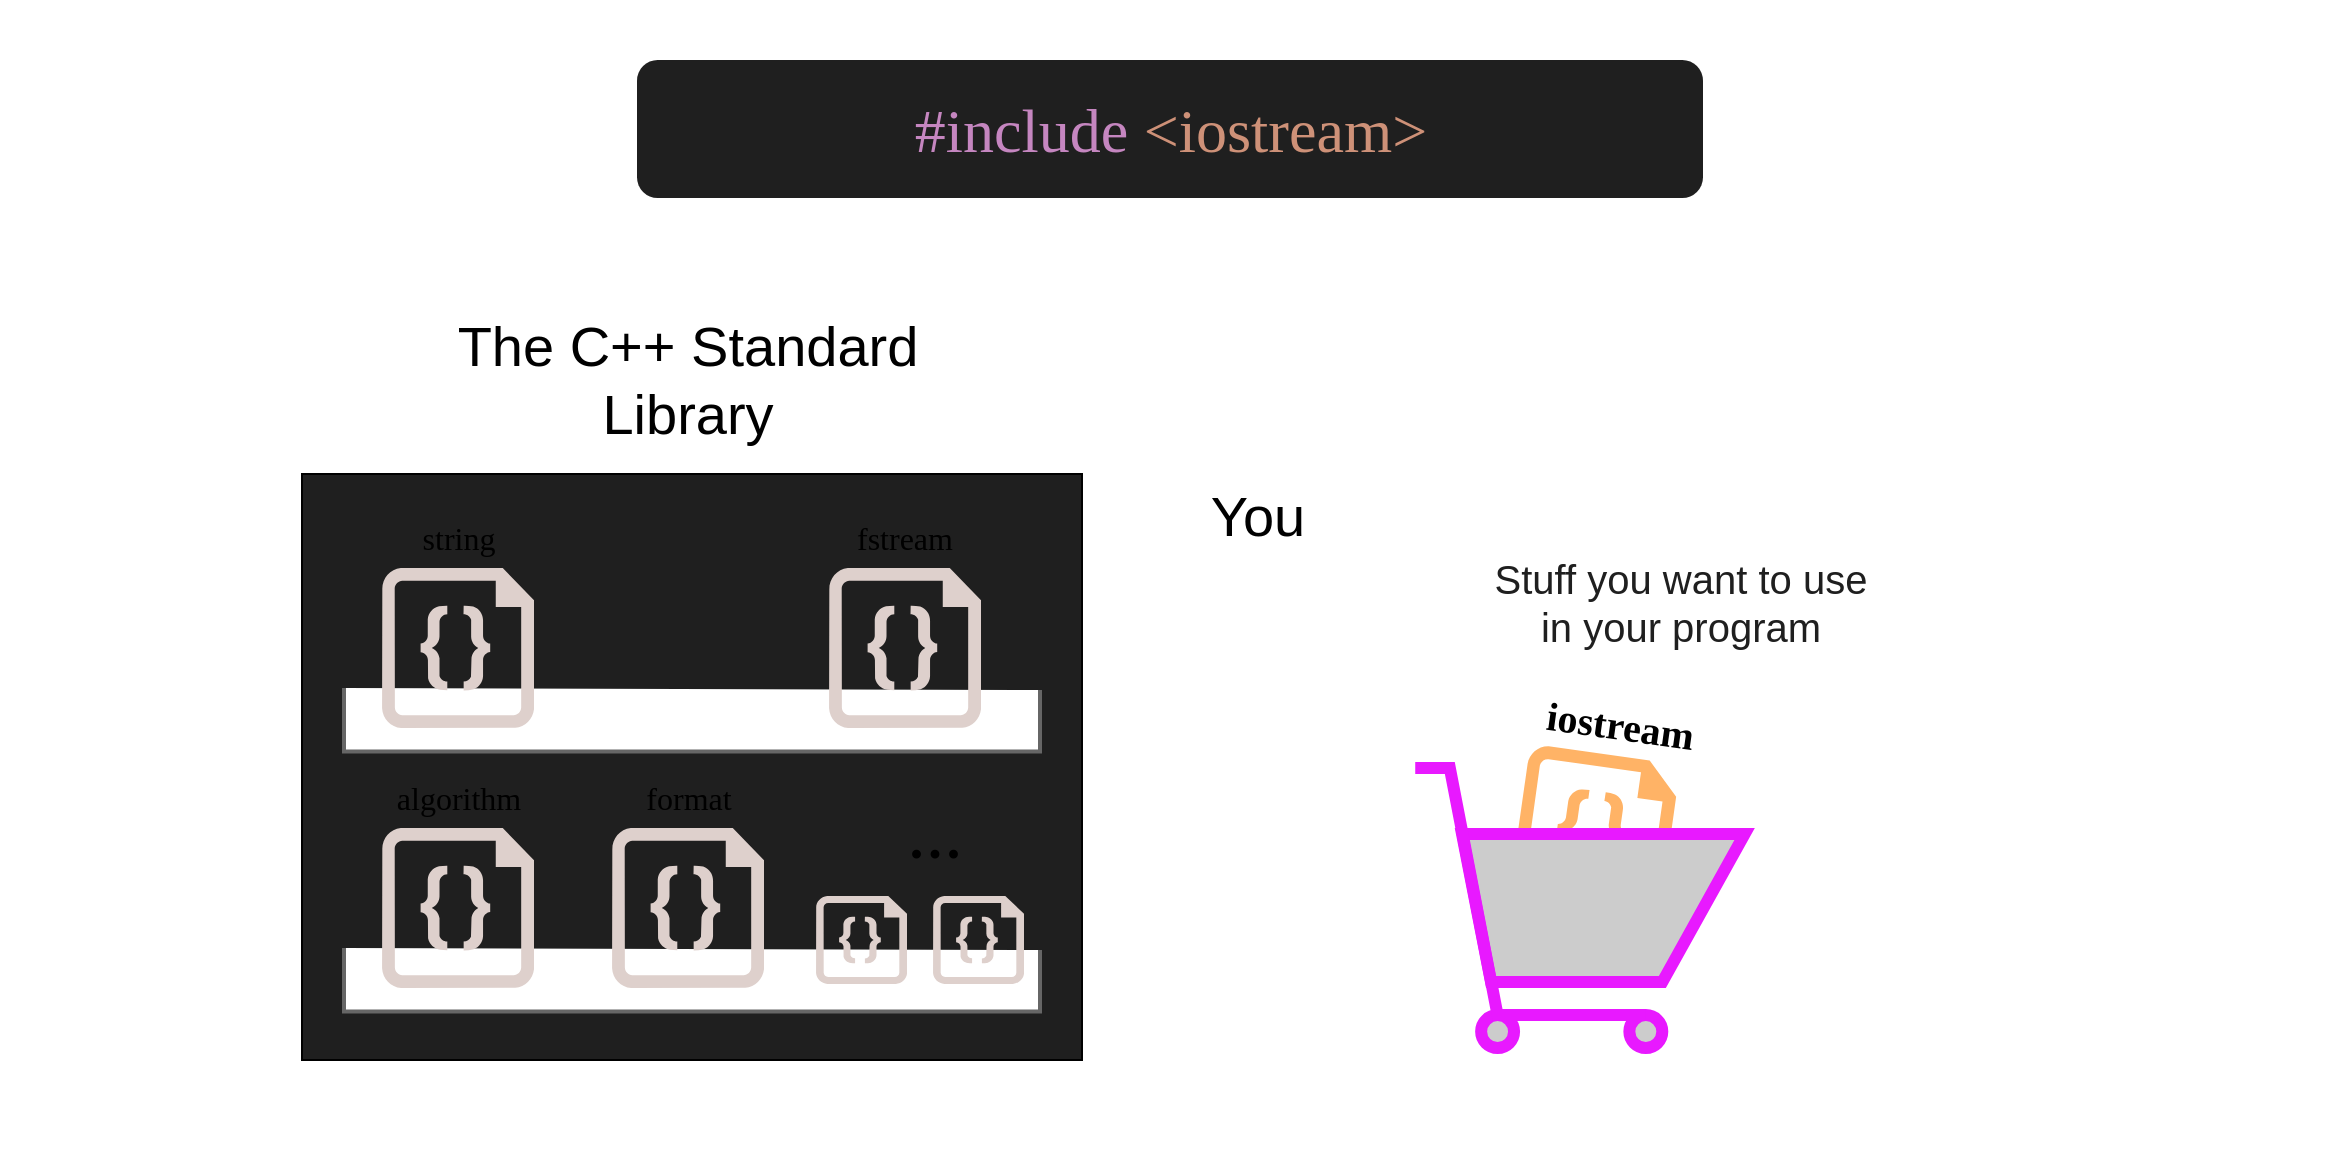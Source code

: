 <mxfile version="20.3.0" type="device"><diagram id="WqgzqXdBKVc6OlV-GUGM" name="Page-1"><mxGraphModel dx="2907" dy="1003" grid="1" gridSize="10" guides="1" tooltips="1" connect="1" arrows="1" fold="1" page="1" pageScale="1" pageWidth="1200" pageHeight="1920" math="0" shadow="0"><root><mxCell id="0"/><mxCell id="1" parent="0"/><mxCell id="JqNsc1bMsw1sYfa4P0jk-39" value="" style="rounded=0;whiteSpace=wrap;html=1;labelBackgroundColor=none;strokeColor=none;strokeWidth=4;fontFamily=Jetbrains Mono;fontSize=31;fontColor=#000000;fillColor=default;" vertex="1" parent="1"><mxGeometry x="-10" y="120" width="1170" height="580" as="geometry"/></mxCell><mxCell id="JqNsc1bMsw1sYfa4P0jk-11" value="" style="rounded=0;whiteSpace=wrap;html=1;fillColor=#1F1F1F;" vertex="1" parent="1"><mxGeometry x="141" y="357" width="390" height="293" as="geometry"/></mxCell><mxCell id="JqNsc1bMsw1sYfa4P0jk-5" value="" style="strokeColor=#666666;html=1;labelPosition=right;align=left;spacingLeft=15;shadow=0;dashed=0;outlineConnect=0;shape=mxgraph.rackGeneral.shelf;container=1;collapsible=0" vertex="1" parent="1"><mxGeometry x="161" y="464" width="350" height="32.81" as="geometry"/></mxCell><mxCell id="JqNsc1bMsw1sYfa4P0jk-7" value="" style="strokeColor=#666666;html=1;labelPosition=right;align=left;spacingLeft=15;shadow=0;dashed=0;outlineConnect=0;shape=mxgraph.rackGeneral.shelf;container=1;collapsible=0" vertex="1" parent="1"><mxGeometry x="161" y="594" width="350" height="32.81" as="geometry"/></mxCell><mxCell id="JqNsc1bMsw1sYfa4P0jk-15" value="" style="verticalLabelPosition=bottom;html=1;verticalAlign=top;align=center;strokeColor=none;fillColor=#FFB366;shape=mxgraph.azure.code_file;pointerEvents=1;rotation=8;" vertex="1" parent="1"><mxGeometry x="749.12" y="496.75" width="76" height="80" as="geometry"/></mxCell><mxCell id="JqNsc1bMsw1sYfa4P0jk-16" value="iostream" style="text;html=1;strokeColor=none;fillColor=none;align=center;verticalAlign=middle;whiteSpace=wrap;rounded=0;fontFamily=Jetbrains Mono;fontStyle=1;fontSize=20;rotation=8;" vertex="1" parent="1"><mxGeometry x="749.12" y="466.75" width="103" height="30" as="geometry"/></mxCell><mxCell id="JqNsc1bMsw1sYfa4P0jk-17" value="" style="verticalLabelPosition=bottom;html=1;verticalAlign=top;align=center;strokeColor=none;fillColor=#DED0CC;shape=mxgraph.azure.code_file;pointerEvents=1;" vertex="1" parent="1"><mxGeometry x="181" y="404" width="76" height="80" as="geometry"/></mxCell><mxCell id="JqNsc1bMsw1sYfa4P0jk-20" value="" style="verticalLabelPosition=bottom;html=1;verticalAlign=top;align=center;strokeColor=none;fillColor=#DED0CC;shape=mxgraph.azure.code_file;pointerEvents=1;" vertex="1" parent="1"><mxGeometry x="404.5" y="404" width="76" height="80" as="geometry"/></mxCell><mxCell id="JqNsc1bMsw1sYfa4P0jk-21" value="fstream" style="text;html=1;strokeColor=none;fillColor=none;align=center;verticalAlign=middle;whiteSpace=wrap;rounded=0;fontFamily=Jetbrains Mono;fontStyle=0;fontSize=16;" vertex="1" parent="1"><mxGeometry x="391" y="374" width="103" height="30" as="geometry"/></mxCell><mxCell id="JqNsc1bMsw1sYfa4P0jk-22" value="" style="verticalLabelPosition=bottom;html=1;verticalAlign=top;align=center;strokeColor=none;fillColor=#DED0CC;shape=mxgraph.azure.code_file;pointerEvents=1;" vertex="1" parent="1"><mxGeometry x="181" y="534" width="76" height="80" as="geometry"/></mxCell><mxCell id="JqNsc1bMsw1sYfa4P0jk-23" value="algorithm" style="text;html=1;strokeColor=none;fillColor=none;align=center;verticalAlign=middle;whiteSpace=wrap;rounded=0;fontFamily=Jetbrains Mono;fontStyle=0;fontSize=16;" vertex="1" parent="1"><mxGeometry x="167.5" y="504" width="103" height="30" as="geometry"/></mxCell><mxCell id="JqNsc1bMsw1sYfa4P0jk-24" value="" style="verticalLabelPosition=bottom;html=1;verticalAlign=top;align=center;strokeColor=none;fillColor=#DED0CC;shape=mxgraph.azure.code_file;pointerEvents=1;" vertex="1" parent="1"><mxGeometry x="296" y="534" width="76" height="80" as="geometry"/></mxCell><mxCell id="JqNsc1bMsw1sYfa4P0jk-26" value="format" style="text;html=1;strokeColor=none;fillColor=none;align=center;verticalAlign=middle;whiteSpace=wrap;rounded=0;fontFamily=Jetbrains Mono;fontStyle=0;fontSize=16;" vertex="1" parent="1"><mxGeometry x="282.5" y="504" width="103" height="30" as="geometry"/></mxCell><mxCell id="JqNsc1bMsw1sYfa4P0jk-27" value="" style="verticalLabelPosition=bottom;html=1;verticalAlign=top;align=center;strokeColor=none;fillColor=#DED0CC;shape=mxgraph.azure.code_file;pointerEvents=1;" vertex="1" parent="1"><mxGeometry x="398" y="568" width="45.5" height="44" as="geometry"/></mxCell><mxCell id="JqNsc1bMsw1sYfa4P0jk-30" value="..." style="text;html=1;strokeColor=none;fillColor=none;align=center;verticalAlign=middle;whiteSpace=wrap;rounded=0;fontFamily=Jetbrains Mono;fontSize=37;" vertex="1" parent="1"><mxGeometry x="420.88" y="520" width="73.12" height="34" as="geometry"/></mxCell><mxCell id="JqNsc1bMsw1sYfa4P0jk-31" value="The C++ Standard Library" style="text;html=1;strokeColor=none;fillColor=none;align=center;verticalAlign=middle;whiteSpace=wrap;rounded=0;fontFamily=Helvetica;fontStyle=0;fontSize=28;" vertex="1" parent="1"><mxGeometry x="204" y="280" width="260" height="60" as="geometry"/></mxCell><mxCell id="JqNsc1bMsw1sYfa4P0jk-2" value="" style="shape=umlActor;verticalLabelPosition=bottom;verticalAlign=top;html=1;outlineConnect=0;strokeWidth=4;strokeColor=#FFFFFF;fillColor=none;" vertex="1" parent="1"><mxGeometry x="560" y="413.5" width="118.25" height="236.5" as="geometry"/></mxCell><mxCell id="JqNsc1bMsw1sYfa4P0jk-32" value="" style="html=1;verticalLabelPosition=bottom;align=center;labelBackgroundColor=#ffffff;verticalAlign=top;strokeWidth=6;strokeColor=#E819FF;shadow=0;dashed=0;shape=mxgraph.ios7.icons.shopping_cart;fontFamily=Helvetica;fontSize=28;fillColor=#CCCCCC;direction=east;flipV=0;flipH=0;" vertex="1" parent="1"><mxGeometry x="697.62" y="504" width="164.71" height="140" as="geometry"/></mxCell><mxCell id="JqNsc1bMsw1sYfa4P0jk-35" value="Stuff you want to use in your program" style="text;html=1;strokeColor=none;fillColor=#FFFFFF;align=center;verticalAlign=middle;whiteSpace=wrap;rounded=1;strokeWidth=4;fontFamily=Helvetica;fontSize=20;fontColor=#1F1F1F;" vertex="1" parent="1"><mxGeometry x="730" y="390" width="200.88" height="61" as="geometry"/></mxCell><mxCell id="JqNsc1bMsw1sYfa4P0jk-36" value="You" style="text;html=1;strokeColor=none;fillColor=none;align=center;verticalAlign=middle;whiteSpace=wrap;rounded=0;fontFamily=Helvetica;fontStyle=0;fontSize=28;" vertex="1" parent="1"><mxGeometry x="549.12" y="354" width="140" height="48" as="geometry"/></mxCell><mxCell id="JqNsc1bMsw1sYfa4P0jk-37" value="&lt;div style=&quot;color: rgb(204, 204, 204); font-size: 31px; line-height: 20px;&quot;&gt;&lt;span style=&quot;color: rgb(197, 134, 192); font-size: 31px;&quot;&gt;#include&lt;/span&gt;&lt;span style=&quot;color: rgb(86, 156, 214); font-size: 31px;&quot;&gt; &lt;/span&gt;&lt;span style=&quot;color: rgb(206, 145, 120); font-size: 31px;&quot;&gt;&amp;lt;iostream&amp;gt;&lt;/span&gt;&lt;/div&gt;" style="text;html=1;strokeColor=none;fillColor=#1F1F1F;align=center;verticalAlign=middle;whiteSpace=wrap;rounded=1;strokeWidth=4;fontFamily=Jetbrains Mono;fontSize=31;fontColor=#000000;" vertex="1" parent="1"><mxGeometry x="308.5" y="150" width="533" height="69" as="geometry"/></mxCell><mxCell id="JqNsc1bMsw1sYfa4P0jk-40" value="" style="verticalLabelPosition=bottom;html=1;verticalAlign=top;align=center;strokeColor=none;fillColor=#DED0CC;shape=mxgraph.azure.code_file;pointerEvents=1;" vertex="1" parent="1"><mxGeometry x="456.5" y="568" width="45.5" height="44" as="geometry"/></mxCell><mxCell id="JqNsc1bMsw1sYfa4P0jk-41" value="string" style="text;html=1;strokeColor=none;fillColor=none;align=center;verticalAlign=middle;whiteSpace=wrap;rounded=0;fontFamily=Jetbrains Mono;fontStyle=0;fontSize=16;" vertex="1" parent="1"><mxGeometry x="167.5" y="374" width="103" height="30" as="geometry"/></mxCell></root></mxGraphModel></diagram></mxfile>